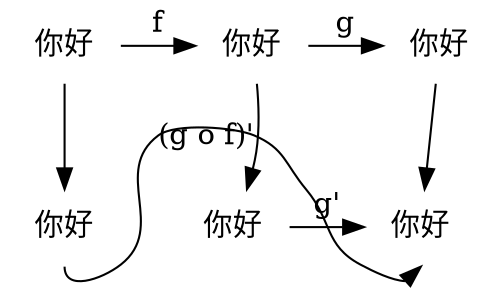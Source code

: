 digraph g{
  node [shape="plaintext", label="你好"];
  A1 -> B1;
  A2 -> B2;
  A3 -> B3;
  A1 -> A2 [label="f"];
  A2 -> A3 [label="g"];
  B2 -> B3 [label="g'"];
  B1 -> B3 [label="(g o f)'", tailport="s", headport="s"];
  {
    rank="same";
    A1;
    A2;
    A3;

  }
  {
    rank="same";
    B1;
    B2;
    B3;

  }

}
